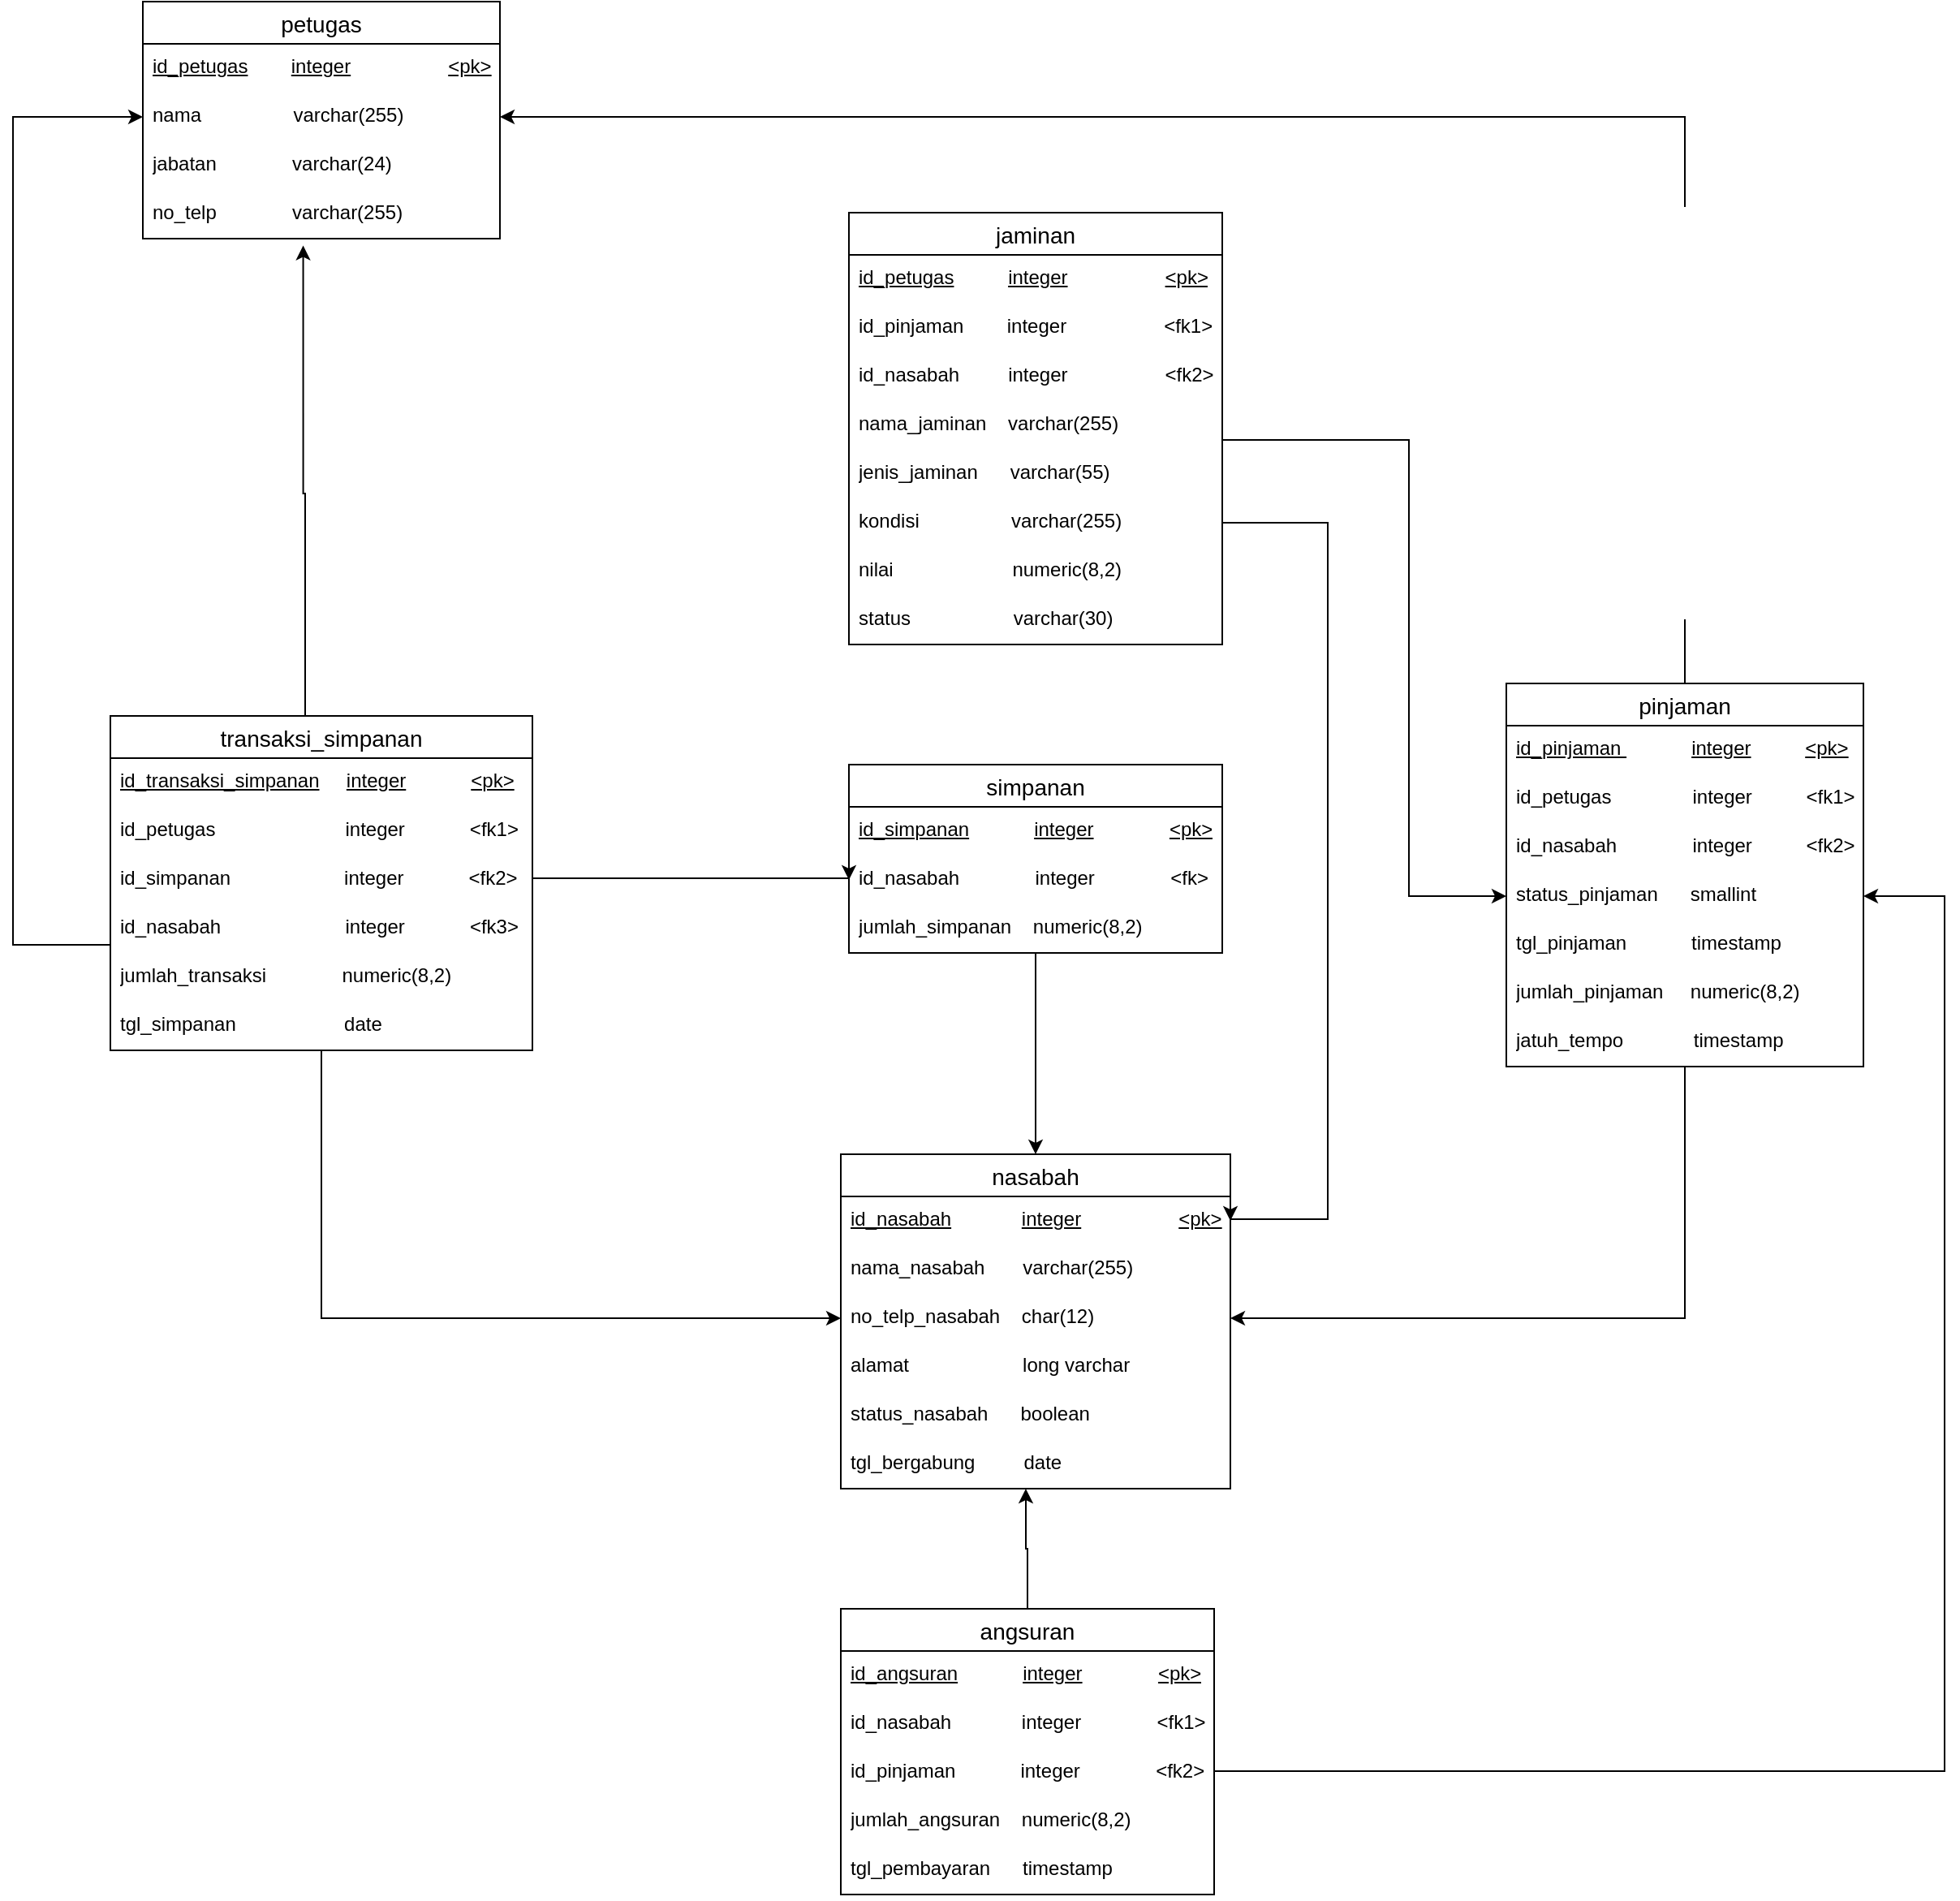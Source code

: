 <mxfile version="25.0.1">
  <diagram name="Page-1" id="-kFuUrn3105McGUK33nF">
    <mxGraphModel dx="1254" dy="219" grid="1" gridSize="10" guides="1" tooltips="1" connect="1" arrows="1" fold="1" page="1" pageScale="1" pageWidth="850" pageHeight="1100" math="0" shadow="0">
      <root>
        <mxCell id="0" />
        <mxCell id="1" parent="0" />
        <mxCell id="qp_LVbxM6lAlvz-qoR-B-6" value="petugas" style="swimlane;fontStyle=0;childLayout=stackLayout;horizontal=1;startSize=26;horizontalStack=0;resizeParent=1;resizeParentMax=0;resizeLast=0;collapsible=1;marginBottom=0;align=center;fontSize=14;" vertex="1" parent="1">
          <mxGeometry x="80" y="390" width="220" height="146" as="geometry" />
        </mxCell>
        <mxCell id="qp_LVbxM6lAlvz-qoR-B-7" value="&lt;u&gt;id_petugas&lt;/u&gt;&amp;nbsp; &amp;nbsp; &amp;nbsp; &amp;nbsp; &lt;u&gt;integer&lt;/u&gt;&amp;nbsp; &amp;nbsp; &amp;nbsp; &amp;nbsp; &amp;nbsp; &amp;nbsp; &amp;nbsp; &amp;nbsp; &amp;nbsp; &lt;u&gt;&amp;lt;pk&amp;gt;&lt;/u&gt;" style="text;strokeColor=none;fillColor=none;spacingLeft=4;spacingRight=4;overflow=hidden;rotatable=0;points=[[0,0.5],[1,0.5]];portConstraint=eastwest;fontSize=12;whiteSpace=wrap;html=1;" vertex="1" parent="qp_LVbxM6lAlvz-qoR-B-6">
          <mxGeometry y="26" width="220" height="30" as="geometry" />
        </mxCell>
        <mxCell id="qp_LVbxM6lAlvz-qoR-B-8" value="nama&amp;nbsp; &amp;nbsp; &amp;nbsp; &amp;nbsp; &amp;nbsp; &amp;nbsp; &amp;nbsp; &amp;nbsp; &amp;nbsp;varchar(255)" style="text;strokeColor=none;fillColor=none;spacingLeft=4;spacingRight=4;overflow=hidden;rotatable=0;points=[[0,0.5],[1,0.5]];portConstraint=eastwest;fontSize=12;whiteSpace=wrap;html=1;" vertex="1" parent="qp_LVbxM6lAlvz-qoR-B-6">
          <mxGeometry y="56" width="220" height="30" as="geometry" />
        </mxCell>
        <mxCell id="qp_LVbxM6lAlvz-qoR-B-18" value="jabatan&amp;nbsp; &amp;nbsp; &amp;nbsp; &amp;nbsp; &amp;nbsp; &amp;nbsp; &amp;nbsp; varchar(24)" style="text;strokeColor=none;fillColor=none;spacingLeft=4;spacingRight=4;overflow=hidden;rotatable=0;points=[[0,0.5],[1,0.5]];portConstraint=eastwest;fontSize=12;whiteSpace=wrap;html=1;" vertex="1" parent="qp_LVbxM6lAlvz-qoR-B-6">
          <mxGeometry y="86" width="220" height="30" as="geometry" />
        </mxCell>
        <mxCell id="qp_LVbxM6lAlvz-qoR-B-9" value="no_telp&amp;nbsp; &amp;nbsp; &amp;nbsp; &amp;nbsp; &amp;nbsp; &amp;nbsp; &amp;nbsp; varchar(255)" style="text;strokeColor=none;fillColor=none;spacingLeft=4;spacingRight=4;overflow=hidden;rotatable=0;points=[[0,0.5],[1,0.5]];portConstraint=eastwest;fontSize=12;whiteSpace=wrap;html=1;" vertex="1" parent="qp_LVbxM6lAlvz-qoR-B-6">
          <mxGeometry y="116" width="220" height="30" as="geometry" />
        </mxCell>
        <mxCell id="qp_LVbxM6lAlvz-qoR-B-78" style="edgeStyle=orthogonalEdgeStyle;rounded=0;orthogonalLoop=1;jettySize=auto;html=1;" edge="1" parent="1" source="qp_LVbxM6lAlvz-qoR-B-21" target="qp_LVbxM6lAlvz-qoR-B-39">
          <mxGeometry relative="1" as="geometry">
            <Array as="points">
              <mxPoint x="860" y="660" />
              <mxPoint x="860" y="941" />
            </Array>
          </mxGeometry>
        </mxCell>
        <mxCell id="qp_LVbxM6lAlvz-qoR-B-21" value="jaminan" style="swimlane;fontStyle=0;childLayout=stackLayout;horizontal=1;startSize=26;horizontalStack=0;resizeParent=1;resizeParentMax=0;resizeLast=0;collapsible=1;marginBottom=0;align=center;fontSize=14;" vertex="1" parent="1">
          <mxGeometry x="515" y="520" width="230" height="266" as="geometry" />
        </mxCell>
        <mxCell id="qp_LVbxM6lAlvz-qoR-B-22" value="&lt;u&gt;id_petugas&lt;/u&gt;&amp;nbsp; &amp;nbsp; &amp;nbsp; &amp;nbsp; &amp;nbsp;&amp;nbsp;&lt;u&gt;integer&lt;/u&gt;&amp;nbsp; &amp;nbsp; &amp;nbsp; &amp;nbsp; &amp;nbsp; &amp;nbsp; &amp;nbsp; &amp;nbsp; &amp;nbsp;&amp;nbsp;&lt;u&gt;&amp;lt;pk&amp;gt;&lt;/u&gt;" style="text;strokeColor=none;fillColor=none;spacingLeft=4;spacingRight=4;overflow=hidden;rotatable=0;points=[[0,0.5],[1,0.5]];portConstraint=eastwest;fontSize=12;whiteSpace=wrap;html=1;" vertex="1" parent="qp_LVbxM6lAlvz-qoR-B-21">
          <mxGeometry y="26" width="230" height="30" as="geometry" />
        </mxCell>
        <mxCell id="qp_LVbxM6lAlvz-qoR-B-23" value="id_pinjaman&amp;nbsp; &amp;nbsp; &amp;nbsp; &amp;nbsp; integer&amp;nbsp; &amp;nbsp; &amp;nbsp; &amp;nbsp; &amp;nbsp; &amp;nbsp; &amp;nbsp; &amp;nbsp; &amp;nbsp; &amp;lt;fk1&amp;gt;" style="text;strokeColor=none;fillColor=none;spacingLeft=4;spacingRight=4;overflow=hidden;rotatable=0;points=[[0,0.5],[1,0.5]];portConstraint=eastwest;fontSize=12;whiteSpace=wrap;html=1;" vertex="1" parent="qp_LVbxM6lAlvz-qoR-B-21">
          <mxGeometry y="56" width="230" height="30" as="geometry" />
        </mxCell>
        <mxCell id="qp_LVbxM6lAlvz-qoR-B-24" value="id_nasabah&amp;nbsp; &amp;nbsp; &amp;nbsp; &amp;nbsp; &amp;nbsp;integer&amp;nbsp; &amp;nbsp; &amp;nbsp; &amp;nbsp; &amp;nbsp; &amp;nbsp; &amp;nbsp; &amp;nbsp; &amp;nbsp; &amp;lt;fk2&amp;gt;" style="text;strokeColor=none;fillColor=none;spacingLeft=4;spacingRight=4;overflow=hidden;rotatable=0;points=[[0,0.5],[1,0.5]];portConstraint=eastwest;fontSize=12;whiteSpace=wrap;html=1;" vertex="1" parent="qp_LVbxM6lAlvz-qoR-B-21">
          <mxGeometry y="86" width="230" height="30" as="geometry" />
        </mxCell>
        <mxCell id="qp_LVbxM6lAlvz-qoR-B-56" value="nama_jaminan&amp;nbsp; &amp;nbsp; varchar(255)" style="text;strokeColor=none;fillColor=none;spacingLeft=4;spacingRight=4;overflow=hidden;rotatable=0;points=[[0,0.5],[1,0.5]];portConstraint=eastwest;fontSize=12;whiteSpace=wrap;html=1;" vertex="1" parent="qp_LVbxM6lAlvz-qoR-B-21">
          <mxGeometry y="116" width="230" height="30" as="geometry" />
        </mxCell>
        <mxCell id="qp_LVbxM6lAlvz-qoR-B-57" value="jenis_jaminan&amp;nbsp; &amp;nbsp; &amp;nbsp; varchar(55)" style="text;strokeColor=none;fillColor=none;spacingLeft=4;spacingRight=4;overflow=hidden;rotatable=0;points=[[0,0.5],[1,0.5]];portConstraint=eastwest;fontSize=12;whiteSpace=wrap;html=1;" vertex="1" parent="qp_LVbxM6lAlvz-qoR-B-21">
          <mxGeometry y="146" width="230" height="30" as="geometry" />
        </mxCell>
        <mxCell id="qp_LVbxM6lAlvz-qoR-B-58" value="kondisi&amp;nbsp; &amp;nbsp; &amp;nbsp; &amp;nbsp; &amp;nbsp; &amp;nbsp; &amp;nbsp; &amp;nbsp; &amp;nbsp;varchar(255)" style="text;strokeColor=none;fillColor=none;spacingLeft=4;spacingRight=4;overflow=hidden;rotatable=0;points=[[0,0.5],[1,0.5]];portConstraint=eastwest;fontSize=12;whiteSpace=wrap;html=1;" vertex="1" parent="qp_LVbxM6lAlvz-qoR-B-21">
          <mxGeometry y="176" width="230" height="30" as="geometry" />
        </mxCell>
        <mxCell id="qp_LVbxM6lAlvz-qoR-B-59" value="nilai&amp;nbsp; &amp;nbsp; &amp;nbsp; &amp;nbsp; &amp;nbsp; &amp;nbsp; &amp;nbsp; &amp;nbsp; &amp;nbsp; &amp;nbsp; &amp;nbsp; numeric(8,2)" style="text;strokeColor=none;fillColor=none;spacingLeft=4;spacingRight=4;overflow=hidden;rotatable=0;points=[[0,0.5],[1,0.5]];portConstraint=eastwest;fontSize=12;whiteSpace=wrap;html=1;" vertex="1" parent="qp_LVbxM6lAlvz-qoR-B-21">
          <mxGeometry y="206" width="230" height="30" as="geometry" />
        </mxCell>
        <mxCell id="qp_LVbxM6lAlvz-qoR-B-25" value="status&amp;nbsp; &amp;nbsp; &amp;nbsp; &amp;nbsp; &amp;nbsp; &amp;nbsp; &amp;nbsp; &amp;nbsp; &amp;nbsp; &amp;nbsp;varchar(30)" style="text;strokeColor=none;fillColor=none;spacingLeft=4;spacingRight=4;overflow=hidden;rotatable=0;points=[[0,0.5],[1,0.5]];portConstraint=eastwest;fontSize=12;whiteSpace=wrap;html=1;" vertex="1" parent="qp_LVbxM6lAlvz-qoR-B-21">
          <mxGeometry y="236" width="230" height="30" as="geometry" />
        </mxCell>
        <mxCell id="qp_LVbxM6lAlvz-qoR-B-26" value="nasabah" style="swimlane;fontStyle=0;childLayout=stackLayout;horizontal=1;startSize=26;horizontalStack=0;resizeParent=1;resizeParentMax=0;resizeLast=0;collapsible=1;marginBottom=0;align=center;fontSize=14;" vertex="1" parent="1">
          <mxGeometry x="510" y="1100" width="240" height="206" as="geometry" />
        </mxCell>
        <mxCell id="qp_LVbxM6lAlvz-qoR-B-27" value="&lt;u&gt;id_nasabah&lt;/u&gt;&amp;nbsp; &amp;nbsp; &amp;nbsp; &amp;nbsp; &amp;nbsp; &amp;nbsp; &amp;nbsp;&lt;u&gt;integer&lt;/u&gt;&amp;nbsp; &amp;nbsp; &amp;nbsp; &amp;nbsp; &amp;nbsp; &amp;nbsp; &amp;nbsp; &amp;nbsp; &amp;nbsp; &lt;u&gt;&amp;lt;pk&amp;gt;&lt;/u&gt;" style="text;strokeColor=none;fillColor=none;spacingLeft=4;spacingRight=4;overflow=hidden;rotatable=0;points=[[0,0.5],[1,0.5]];portConstraint=eastwest;fontSize=12;whiteSpace=wrap;html=1;" vertex="1" parent="qp_LVbxM6lAlvz-qoR-B-26">
          <mxGeometry y="26" width="240" height="30" as="geometry" />
        </mxCell>
        <mxCell id="qp_LVbxM6lAlvz-qoR-B-28" value="nama_nasabah&amp;nbsp; &amp;nbsp; &amp;nbsp; &amp;nbsp;varchar(255)" style="text;strokeColor=none;fillColor=none;spacingLeft=4;spacingRight=4;overflow=hidden;rotatable=0;points=[[0,0.5],[1,0.5]];portConstraint=eastwest;fontSize=12;whiteSpace=wrap;html=1;" vertex="1" parent="qp_LVbxM6lAlvz-qoR-B-26">
          <mxGeometry y="56" width="240" height="30" as="geometry" />
        </mxCell>
        <mxCell id="qp_LVbxM6lAlvz-qoR-B-29" value="no_telp_nasabah&amp;nbsp; &amp;nbsp; char(12)" style="text;strokeColor=none;fillColor=none;spacingLeft=4;spacingRight=4;overflow=hidden;rotatable=0;points=[[0,0.5],[1,0.5]];portConstraint=eastwest;fontSize=12;whiteSpace=wrap;html=1;" vertex="1" parent="qp_LVbxM6lAlvz-qoR-B-26">
          <mxGeometry y="86" width="240" height="30" as="geometry" />
        </mxCell>
        <mxCell id="qp_LVbxM6lAlvz-qoR-B-30" value="alamat&amp;nbsp; &amp;nbsp; &amp;nbsp; &amp;nbsp; &amp;nbsp; &amp;nbsp; &amp;nbsp; &amp;nbsp; &amp;nbsp; &amp;nbsp; &amp;nbsp;long varchar" style="text;strokeColor=none;fillColor=none;spacingLeft=4;spacingRight=4;overflow=hidden;rotatable=0;points=[[0,0.5],[1,0.5]];portConstraint=eastwest;fontSize=12;whiteSpace=wrap;html=1;" vertex="1" parent="qp_LVbxM6lAlvz-qoR-B-26">
          <mxGeometry y="116" width="240" height="30" as="geometry" />
        </mxCell>
        <mxCell id="qp_LVbxM6lAlvz-qoR-B-52" value="status_nasabah&amp;nbsp; &amp;nbsp; &amp;nbsp; boolean" style="text;strokeColor=none;fillColor=none;spacingLeft=4;spacingRight=4;overflow=hidden;rotatable=0;points=[[0,0.5],[1,0.5]];portConstraint=eastwest;fontSize=12;whiteSpace=wrap;html=1;" vertex="1" parent="qp_LVbxM6lAlvz-qoR-B-26">
          <mxGeometry y="146" width="240" height="30" as="geometry" />
        </mxCell>
        <mxCell id="qp_LVbxM6lAlvz-qoR-B-51" value="tgl_bergabung&amp;nbsp; &amp;nbsp; &amp;nbsp; &amp;nbsp; &amp;nbsp;date" style="text;strokeColor=none;fillColor=none;spacingLeft=4;spacingRight=4;overflow=hidden;rotatable=0;points=[[0,0.5],[1,0.5]];portConstraint=eastwest;fontSize=12;whiteSpace=wrap;html=1;" vertex="1" parent="qp_LVbxM6lAlvz-qoR-B-26">
          <mxGeometry y="176" width="240" height="30" as="geometry" />
        </mxCell>
        <mxCell id="qp_LVbxM6lAlvz-qoR-B-80" style="edgeStyle=orthogonalEdgeStyle;rounded=0;orthogonalLoop=1;jettySize=auto;html=1;entryX=0.5;entryY=0;entryDx=0;entryDy=0;" edge="1" parent="1" source="qp_LVbxM6lAlvz-qoR-B-31" target="qp_LVbxM6lAlvz-qoR-B-26">
          <mxGeometry relative="1" as="geometry" />
        </mxCell>
        <mxCell id="qp_LVbxM6lAlvz-qoR-B-31" value="simpanan" style="swimlane;fontStyle=0;childLayout=stackLayout;horizontal=1;startSize=26;horizontalStack=0;resizeParent=1;resizeParentMax=0;resizeLast=0;collapsible=1;marginBottom=0;align=center;fontSize=14;" vertex="1" parent="1">
          <mxGeometry x="515" y="860" width="230" height="116" as="geometry" />
        </mxCell>
        <mxCell id="qp_LVbxM6lAlvz-qoR-B-32" value="&lt;u&gt;id_simpanan&lt;/u&gt;&amp;nbsp; &amp;nbsp; &amp;nbsp; &amp;nbsp; &amp;nbsp; &amp;nbsp;&amp;nbsp;&lt;u&gt;integer&lt;/u&gt;&amp;nbsp; &amp;nbsp; &amp;nbsp; &amp;nbsp; &amp;nbsp; &amp;nbsp; &amp;nbsp;&amp;nbsp;&lt;u&gt;&amp;lt;pk&amp;gt;&lt;/u&gt;" style="text;strokeColor=none;fillColor=none;spacingLeft=4;spacingRight=4;overflow=hidden;rotatable=0;points=[[0,0.5],[1,0.5]];portConstraint=eastwest;fontSize=12;whiteSpace=wrap;html=1;" vertex="1" parent="qp_LVbxM6lAlvz-qoR-B-31">
          <mxGeometry y="26" width="230" height="30" as="geometry" />
        </mxCell>
        <mxCell id="qp_LVbxM6lAlvz-qoR-B-33" value="id_nasabah&amp;nbsp; &amp;nbsp; &amp;nbsp; &amp;nbsp; &amp;nbsp; &amp;nbsp; &amp;nbsp; integer&amp;nbsp; &amp;nbsp; &amp;nbsp; &amp;nbsp; &amp;nbsp; &amp;nbsp; &amp;nbsp; &amp;lt;fk&amp;gt;" style="text;strokeColor=none;fillColor=none;spacingLeft=4;spacingRight=4;overflow=hidden;rotatable=0;points=[[0,0.5],[1,0.5]];portConstraint=eastwest;fontSize=12;whiteSpace=wrap;html=1;" vertex="1" parent="qp_LVbxM6lAlvz-qoR-B-31">
          <mxGeometry y="56" width="230" height="30" as="geometry" />
        </mxCell>
        <mxCell id="qp_LVbxM6lAlvz-qoR-B-34" value="jumlah_simpanan&amp;nbsp; &amp;nbsp; numeric(8,2)" style="text;strokeColor=none;fillColor=none;spacingLeft=4;spacingRight=4;overflow=hidden;rotatable=0;points=[[0,0.5],[1,0.5]];portConstraint=eastwest;fontSize=12;whiteSpace=wrap;html=1;" vertex="1" parent="qp_LVbxM6lAlvz-qoR-B-31">
          <mxGeometry y="86" width="230" height="30" as="geometry" />
        </mxCell>
        <mxCell id="qp_LVbxM6lAlvz-qoR-B-76" style="edgeStyle=orthogonalEdgeStyle;rounded=0;orthogonalLoop=1;jettySize=auto;html=1;entryX=1;entryY=0.5;entryDx=0;entryDy=0;" edge="1" parent="1" source="qp_LVbxM6lAlvz-qoR-B-36" target="qp_LVbxM6lAlvz-qoR-B-8">
          <mxGeometry relative="1" as="geometry" />
        </mxCell>
        <mxCell id="qp_LVbxM6lAlvz-qoR-B-77" style="edgeStyle=orthogonalEdgeStyle;rounded=0;orthogonalLoop=1;jettySize=auto;html=1;entryX=1;entryY=0.5;entryDx=0;entryDy=0;" edge="1" parent="1" source="qp_LVbxM6lAlvz-qoR-B-36" target="qp_LVbxM6lAlvz-qoR-B-29">
          <mxGeometry relative="1" as="geometry" />
        </mxCell>
        <mxCell id="qp_LVbxM6lAlvz-qoR-B-36" value="pinjaman" style="swimlane;fontStyle=0;childLayout=stackLayout;horizontal=1;startSize=26;horizontalStack=0;resizeParent=1;resizeParentMax=0;resizeLast=0;collapsible=1;marginBottom=0;align=center;fontSize=14;" vertex="1" parent="1">
          <mxGeometry x="920" y="810" width="220" height="236" as="geometry" />
        </mxCell>
        <mxCell id="qp_LVbxM6lAlvz-qoR-B-37" value="&lt;u&gt;id_pinjaman&amp;nbsp;&lt;/u&gt;&amp;nbsp; &amp;nbsp; &amp;nbsp; &amp;nbsp; &amp;nbsp; &amp;nbsp;&amp;nbsp;&lt;u&gt;integer&lt;/u&gt;&amp;nbsp; &amp;nbsp; &amp;nbsp; &amp;nbsp; &amp;nbsp;&amp;nbsp;&lt;u&gt;&amp;lt;pk&amp;gt;&lt;/u&gt;" style="text;strokeColor=none;fillColor=none;spacingLeft=4;spacingRight=4;overflow=hidden;rotatable=0;points=[[0,0.5],[1,0.5]];portConstraint=eastwest;fontSize=12;whiteSpace=wrap;html=1;" vertex="1" parent="qp_LVbxM6lAlvz-qoR-B-36">
          <mxGeometry y="26" width="220" height="30" as="geometry" />
        </mxCell>
        <mxCell id="qp_LVbxM6lAlvz-qoR-B-38" value="id_petugas&amp;nbsp; &amp;nbsp; &amp;nbsp; &amp;nbsp; &amp;nbsp; &amp;nbsp; &amp;nbsp; &amp;nbsp;integer&amp;nbsp; &amp;nbsp; &amp;nbsp; &amp;nbsp; &amp;nbsp; &amp;lt;fk1&amp;gt;" style="text;strokeColor=none;fillColor=none;spacingLeft=4;spacingRight=4;overflow=hidden;rotatable=0;points=[[0,0.5],[1,0.5]];portConstraint=eastwest;fontSize=12;whiteSpace=wrap;html=1;" vertex="1" parent="qp_LVbxM6lAlvz-qoR-B-36">
          <mxGeometry y="56" width="220" height="30" as="geometry" />
        </mxCell>
        <mxCell id="qp_LVbxM6lAlvz-qoR-B-55" value="id_nasabah&amp;nbsp; &amp;nbsp; &amp;nbsp; &amp;nbsp; &amp;nbsp; &amp;nbsp; &amp;nbsp; integer&amp;nbsp; &amp;nbsp; &amp;nbsp; &amp;nbsp; &amp;nbsp; &amp;lt;fk2&amp;gt;" style="text;strokeColor=none;fillColor=none;spacingLeft=4;spacingRight=4;overflow=hidden;rotatable=0;points=[[0,0.5],[1,0.5]];portConstraint=eastwest;fontSize=12;whiteSpace=wrap;html=1;" vertex="1" parent="qp_LVbxM6lAlvz-qoR-B-36">
          <mxGeometry y="86" width="220" height="30" as="geometry" />
        </mxCell>
        <mxCell id="qp_LVbxM6lAlvz-qoR-B-39" value="status_pinjaman&amp;nbsp; &amp;nbsp; &amp;nbsp; smallint" style="text;strokeColor=none;fillColor=none;spacingLeft=4;spacingRight=4;overflow=hidden;rotatable=0;points=[[0,0.5],[1,0.5]];portConstraint=eastwest;fontSize=12;whiteSpace=wrap;html=1;" vertex="1" parent="qp_LVbxM6lAlvz-qoR-B-36">
          <mxGeometry y="116" width="220" height="30" as="geometry" />
        </mxCell>
        <mxCell id="qp_LVbxM6lAlvz-qoR-B-53" value="tgl_pinjaman&amp;nbsp; &amp;nbsp; &amp;nbsp; &amp;nbsp; &amp;nbsp; &amp;nbsp; timestamp" style="text;strokeColor=none;fillColor=none;spacingLeft=4;spacingRight=4;overflow=hidden;rotatable=0;points=[[0,0.5],[1,0.5]];portConstraint=eastwest;fontSize=12;whiteSpace=wrap;html=1;" vertex="1" parent="qp_LVbxM6lAlvz-qoR-B-36">
          <mxGeometry y="146" width="220" height="30" as="geometry" />
        </mxCell>
        <mxCell id="qp_LVbxM6lAlvz-qoR-B-54" value="jumlah_pinjaman&amp;nbsp; &amp;nbsp; &amp;nbsp;numeric(8,2)" style="text;strokeColor=none;fillColor=none;spacingLeft=4;spacingRight=4;overflow=hidden;rotatable=0;points=[[0,0.5],[1,0.5]];portConstraint=eastwest;fontSize=12;whiteSpace=wrap;html=1;" vertex="1" parent="qp_LVbxM6lAlvz-qoR-B-36">
          <mxGeometry y="176" width="220" height="30" as="geometry" />
        </mxCell>
        <mxCell id="qp_LVbxM6lAlvz-qoR-B-40" value="jatuh_tempo&amp;nbsp; &amp;nbsp; &amp;nbsp; &amp;nbsp; &amp;nbsp; &amp;nbsp; &amp;nbsp;timestamp" style="text;strokeColor=none;fillColor=none;spacingLeft=4;spacingRight=4;overflow=hidden;rotatable=0;points=[[0,0.5],[1,0.5]];portConstraint=eastwest;fontSize=12;whiteSpace=wrap;html=1;" vertex="1" parent="qp_LVbxM6lAlvz-qoR-B-36">
          <mxGeometry y="206" width="220" height="30" as="geometry" />
        </mxCell>
        <mxCell id="qp_LVbxM6lAlvz-qoR-B-82" style="edgeStyle=orthogonalEdgeStyle;rounded=0;orthogonalLoop=1;jettySize=auto;html=1;entryX=0.449;entryY=1.142;entryDx=0;entryDy=0;entryPerimeter=0;" edge="1" parent="1" source="qp_LVbxM6lAlvz-qoR-B-41" target="qp_LVbxM6lAlvz-qoR-B-9">
          <mxGeometry relative="1" as="geometry">
            <Array as="points">
              <mxPoint x="180" y="693" />
              <mxPoint x="179" y="540" />
            </Array>
          </mxGeometry>
        </mxCell>
        <mxCell id="qp_LVbxM6lAlvz-qoR-B-83" style="edgeStyle=orthogonalEdgeStyle;rounded=0;orthogonalLoop=1;jettySize=auto;html=1;entryX=0;entryY=0.5;entryDx=0;entryDy=0;exitX=1;exitY=0.5;exitDx=0;exitDy=0;" edge="1" parent="1" source="qp_LVbxM6lAlvz-qoR-B-44" target="qp_LVbxM6lAlvz-qoR-B-33">
          <mxGeometry relative="1" as="geometry">
            <Array as="points">
              <mxPoint x="320" y="930" />
              <mxPoint x="515" y="930" />
            </Array>
          </mxGeometry>
        </mxCell>
        <mxCell id="qp_LVbxM6lAlvz-qoR-B-84" style="edgeStyle=orthogonalEdgeStyle;rounded=0;orthogonalLoop=1;jettySize=auto;html=1;entryX=0;entryY=0.5;entryDx=0;entryDy=0;exitX=0;exitY=0.5;exitDx=0;exitDy=0;" edge="1" parent="1" source="qp_LVbxM6lAlvz-qoR-B-44" target="qp_LVbxM6lAlvz-qoR-B-8">
          <mxGeometry relative="1" as="geometry">
            <Array as="points">
              <mxPoint y="971" />
              <mxPoint y="461" />
            </Array>
          </mxGeometry>
        </mxCell>
        <mxCell id="qp_LVbxM6lAlvz-qoR-B-85" style="edgeStyle=orthogonalEdgeStyle;rounded=0;orthogonalLoop=1;jettySize=auto;html=1;entryX=0;entryY=0.5;entryDx=0;entryDy=0;" edge="1" parent="1" source="qp_LVbxM6lAlvz-qoR-B-41" target="qp_LVbxM6lAlvz-qoR-B-29">
          <mxGeometry relative="1" as="geometry" />
        </mxCell>
        <mxCell id="qp_LVbxM6lAlvz-qoR-B-41" value="transaksi_simpanan" style="swimlane;fontStyle=0;childLayout=stackLayout;horizontal=1;startSize=26;horizontalStack=0;resizeParent=1;resizeParentMax=0;resizeLast=0;collapsible=1;marginBottom=0;align=center;fontSize=14;" vertex="1" parent="1">
          <mxGeometry x="60" y="830" width="260" height="206" as="geometry" />
        </mxCell>
        <mxCell id="qp_LVbxM6lAlvz-qoR-B-42" value="&lt;u&gt;id_transaksi_simpanan&lt;/u&gt;&amp;nbsp; &amp;nbsp; &amp;nbsp;&lt;u&gt;integer&lt;/u&gt;&amp;nbsp; &amp;nbsp; &amp;nbsp; &amp;nbsp; &amp;nbsp; &amp;nbsp;&amp;nbsp;&lt;u&gt;&amp;lt;pk&amp;gt;&lt;/u&gt;" style="text;strokeColor=none;fillColor=none;spacingLeft=4;spacingRight=4;overflow=hidden;rotatable=0;points=[[0,0.5],[1,0.5]];portConstraint=eastwest;fontSize=12;whiteSpace=wrap;html=1;" vertex="1" parent="qp_LVbxM6lAlvz-qoR-B-41">
          <mxGeometry y="26" width="260" height="30" as="geometry" />
        </mxCell>
        <mxCell id="qp_LVbxM6lAlvz-qoR-B-43" value="id_petugas&amp;nbsp; &amp;nbsp; &amp;nbsp; &amp;nbsp; &amp;nbsp; &amp;nbsp; &amp;nbsp; &amp;nbsp; &amp;nbsp; &amp;nbsp; &amp;nbsp; &amp;nbsp; integer&amp;nbsp; &amp;nbsp; &amp;nbsp; &amp;nbsp; &amp;nbsp; &amp;nbsp; &amp;lt;fk1&amp;gt;" style="text;strokeColor=none;fillColor=none;spacingLeft=4;spacingRight=4;overflow=hidden;rotatable=0;points=[[0,0.5],[1,0.5]];portConstraint=eastwest;fontSize=12;whiteSpace=wrap;html=1;" vertex="1" parent="qp_LVbxM6lAlvz-qoR-B-41">
          <mxGeometry y="56" width="260" height="30" as="geometry" />
        </mxCell>
        <mxCell id="qp_LVbxM6lAlvz-qoR-B-44" value="id_simpanan&amp;nbsp; &amp;nbsp; &amp;nbsp; &amp;nbsp; &amp;nbsp; &amp;nbsp; &amp;nbsp; &amp;nbsp; &amp;nbsp; &amp;nbsp; &amp;nbsp;integer&amp;nbsp; &amp;nbsp; &amp;nbsp; &amp;nbsp; &amp;nbsp; &amp;nbsp; &amp;lt;fk2&amp;gt;" style="text;strokeColor=none;fillColor=none;spacingLeft=4;spacingRight=4;overflow=hidden;rotatable=0;points=[[0,0.5],[1,0.5]];portConstraint=eastwest;fontSize=12;whiteSpace=wrap;html=1;" vertex="1" parent="qp_LVbxM6lAlvz-qoR-B-41">
          <mxGeometry y="86" width="260" height="30" as="geometry" />
        </mxCell>
        <mxCell id="qp_LVbxM6lAlvz-qoR-B-60" value="id_nasabah&amp;nbsp; &amp;nbsp; &amp;nbsp; &amp;nbsp; &amp;nbsp; &amp;nbsp; &amp;nbsp; &amp;nbsp; &amp;nbsp; &amp;nbsp; &amp;nbsp; &amp;nbsp;integer&amp;nbsp; &amp;nbsp; &amp;nbsp; &amp;nbsp; &amp;nbsp; &amp;nbsp; &amp;lt;fk3&amp;gt;" style="text;strokeColor=none;fillColor=none;spacingLeft=4;spacingRight=4;overflow=hidden;rotatable=0;points=[[0,0.5],[1,0.5]];portConstraint=eastwest;fontSize=12;whiteSpace=wrap;html=1;" vertex="1" parent="qp_LVbxM6lAlvz-qoR-B-41">
          <mxGeometry y="116" width="260" height="30" as="geometry" />
        </mxCell>
        <mxCell id="qp_LVbxM6lAlvz-qoR-B-61" value="jumlah_transaksi&amp;nbsp; &amp;nbsp; &amp;nbsp; &amp;nbsp; &amp;nbsp; &amp;nbsp; &amp;nbsp; numeric(8,2)" style="text;strokeColor=none;fillColor=none;spacingLeft=4;spacingRight=4;overflow=hidden;rotatable=0;points=[[0,0.5],[1,0.5]];portConstraint=eastwest;fontSize=12;whiteSpace=wrap;html=1;" vertex="1" parent="qp_LVbxM6lAlvz-qoR-B-41">
          <mxGeometry y="146" width="260" height="30" as="geometry" />
        </mxCell>
        <mxCell id="qp_LVbxM6lAlvz-qoR-B-45" value="tgl_simpanan&amp;nbsp; &amp;nbsp; &amp;nbsp; &amp;nbsp; &amp;nbsp; &amp;nbsp; &amp;nbsp; &amp;nbsp; &amp;nbsp; &amp;nbsp; date" style="text;strokeColor=none;fillColor=none;spacingLeft=4;spacingRight=4;overflow=hidden;rotatable=0;points=[[0,0.5],[1,0.5]];portConstraint=eastwest;fontSize=12;whiteSpace=wrap;html=1;" vertex="1" parent="qp_LVbxM6lAlvz-qoR-B-41">
          <mxGeometry y="176" width="260" height="30" as="geometry" />
        </mxCell>
        <mxCell id="qp_LVbxM6lAlvz-qoR-B-94" style="edgeStyle=orthogonalEdgeStyle;rounded=0;orthogonalLoop=1;jettySize=auto;html=1;entryX=1;entryY=0.5;entryDx=0;entryDy=0;" edge="1" parent="1" source="qp_LVbxM6lAlvz-qoR-B-46" target="qp_LVbxM6lAlvz-qoR-B-39">
          <mxGeometry relative="1" as="geometry">
            <mxPoint x="1160" y="920" as="targetPoint" />
            <Array as="points">
              <mxPoint x="1190" y="1480" />
              <mxPoint x="1190" y="941" />
            </Array>
          </mxGeometry>
        </mxCell>
        <mxCell id="qp_LVbxM6lAlvz-qoR-B-46" value="angsuran" style="swimlane;fontStyle=0;childLayout=stackLayout;horizontal=1;startSize=26;horizontalStack=0;resizeParent=1;resizeParentMax=0;resizeLast=0;collapsible=1;marginBottom=0;align=center;fontSize=14;" vertex="1" parent="1">
          <mxGeometry x="510" y="1380" width="230" height="176" as="geometry" />
        </mxCell>
        <mxCell id="qp_LVbxM6lAlvz-qoR-B-47" value="&lt;u&gt;id_angsuran&lt;/u&gt;&amp;nbsp; &amp;nbsp; &amp;nbsp; &amp;nbsp; &amp;nbsp; &amp;nbsp;&amp;nbsp;&lt;u&gt;integer&lt;/u&gt;&amp;nbsp; &amp;nbsp; &amp;nbsp; &amp;nbsp; &amp;nbsp; &amp;nbsp; &amp;nbsp; &lt;u&gt;&amp;lt;pk&amp;gt;&lt;/u&gt;" style="text;strokeColor=none;fillColor=none;spacingLeft=4;spacingRight=4;overflow=hidden;rotatable=0;points=[[0,0.5],[1,0.5]];portConstraint=eastwest;fontSize=12;whiteSpace=wrap;html=1;" vertex="1" parent="qp_LVbxM6lAlvz-qoR-B-46">
          <mxGeometry y="26" width="230" height="30" as="geometry" />
        </mxCell>
        <mxCell id="qp_LVbxM6lAlvz-qoR-B-48" value="id_nasabah&amp;nbsp; &amp;nbsp; &amp;nbsp; &amp;nbsp; &amp;nbsp; &amp;nbsp; &amp;nbsp;integer&amp;nbsp; &amp;nbsp; &amp;nbsp; &amp;nbsp; &amp;nbsp; &amp;nbsp; &amp;nbsp; &amp;lt;fk1&amp;gt;" style="text;strokeColor=none;fillColor=none;spacingLeft=4;spacingRight=4;overflow=hidden;rotatable=0;points=[[0,0.5],[1,0.5]];portConstraint=eastwest;fontSize=12;whiteSpace=wrap;html=1;" vertex="1" parent="qp_LVbxM6lAlvz-qoR-B-46">
          <mxGeometry y="56" width="230" height="30" as="geometry" />
        </mxCell>
        <mxCell id="qp_LVbxM6lAlvz-qoR-B-49" value="id_pinjaman&amp;nbsp; &amp;nbsp; &amp;nbsp; &amp;nbsp; &amp;nbsp; &amp;nbsp; integer&amp;nbsp; &amp;nbsp; &amp;nbsp; &amp;nbsp; &amp;nbsp; &amp;nbsp; &amp;nbsp; &amp;lt;fk2&amp;gt;" style="text;strokeColor=none;fillColor=none;spacingLeft=4;spacingRight=4;overflow=hidden;rotatable=0;points=[[0,0.5],[1,0.5]];portConstraint=eastwest;fontSize=12;whiteSpace=wrap;html=1;" vertex="1" parent="qp_LVbxM6lAlvz-qoR-B-46">
          <mxGeometry y="86" width="230" height="30" as="geometry" />
        </mxCell>
        <mxCell id="qp_LVbxM6lAlvz-qoR-B-62" value="jumlah_angsuran&amp;nbsp; &amp;nbsp; numeric(8,2)" style="text;strokeColor=none;fillColor=none;spacingLeft=4;spacingRight=4;overflow=hidden;rotatable=0;points=[[0,0.5],[1,0.5]];portConstraint=eastwest;fontSize=12;whiteSpace=wrap;html=1;" vertex="1" parent="qp_LVbxM6lAlvz-qoR-B-46">
          <mxGeometry y="116" width="230" height="30" as="geometry" />
        </mxCell>
        <mxCell id="qp_LVbxM6lAlvz-qoR-B-50" value="tgl_pembayaran&amp;nbsp; &amp;nbsp; &amp;nbsp; timestamp" style="text;strokeColor=none;fillColor=none;spacingLeft=4;spacingRight=4;overflow=hidden;rotatable=0;points=[[0,0.5],[1,0.5]];portConstraint=eastwest;fontSize=12;whiteSpace=wrap;html=1;" vertex="1" parent="qp_LVbxM6lAlvz-qoR-B-46">
          <mxGeometry y="146" width="230" height="30" as="geometry" />
        </mxCell>
        <mxCell id="qp_LVbxM6lAlvz-qoR-B-79" style="edgeStyle=orthogonalEdgeStyle;rounded=0;orthogonalLoop=1;jettySize=auto;html=1;entryX=1;entryY=0.5;entryDx=0;entryDy=0;exitX=1;exitY=0.5;exitDx=0;exitDy=0;" edge="1" parent="1" source="qp_LVbxM6lAlvz-qoR-B-58" target="qp_LVbxM6lAlvz-qoR-B-27">
          <mxGeometry relative="1" as="geometry">
            <Array as="points">
              <mxPoint x="810" y="711" />
              <mxPoint x="810" y="1140" />
              <mxPoint x="750" y="1140" />
            </Array>
          </mxGeometry>
        </mxCell>
        <mxCell id="qp_LVbxM6lAlvz-qoR-B-93" style="edgeStyle=orthogonalEdgeStyle;rounded=0;orthogonalLoop=1;jettySize=auto;html=1;entryX=0.475;entryY=1.002;entryDx=0;entryDy=0;entryPerimeter=0;" edge="1" parent="1" source="qp_LVbxM6lAlvz-qoR-B-46" target="qp_LVbxM6lAlvz-qoR-B-51">
          <mxGeometry relative="1" as="geometry" />
        </mxCell>
      </root>
    </mxGraphModel>
  </diagram>
</mxfile>
